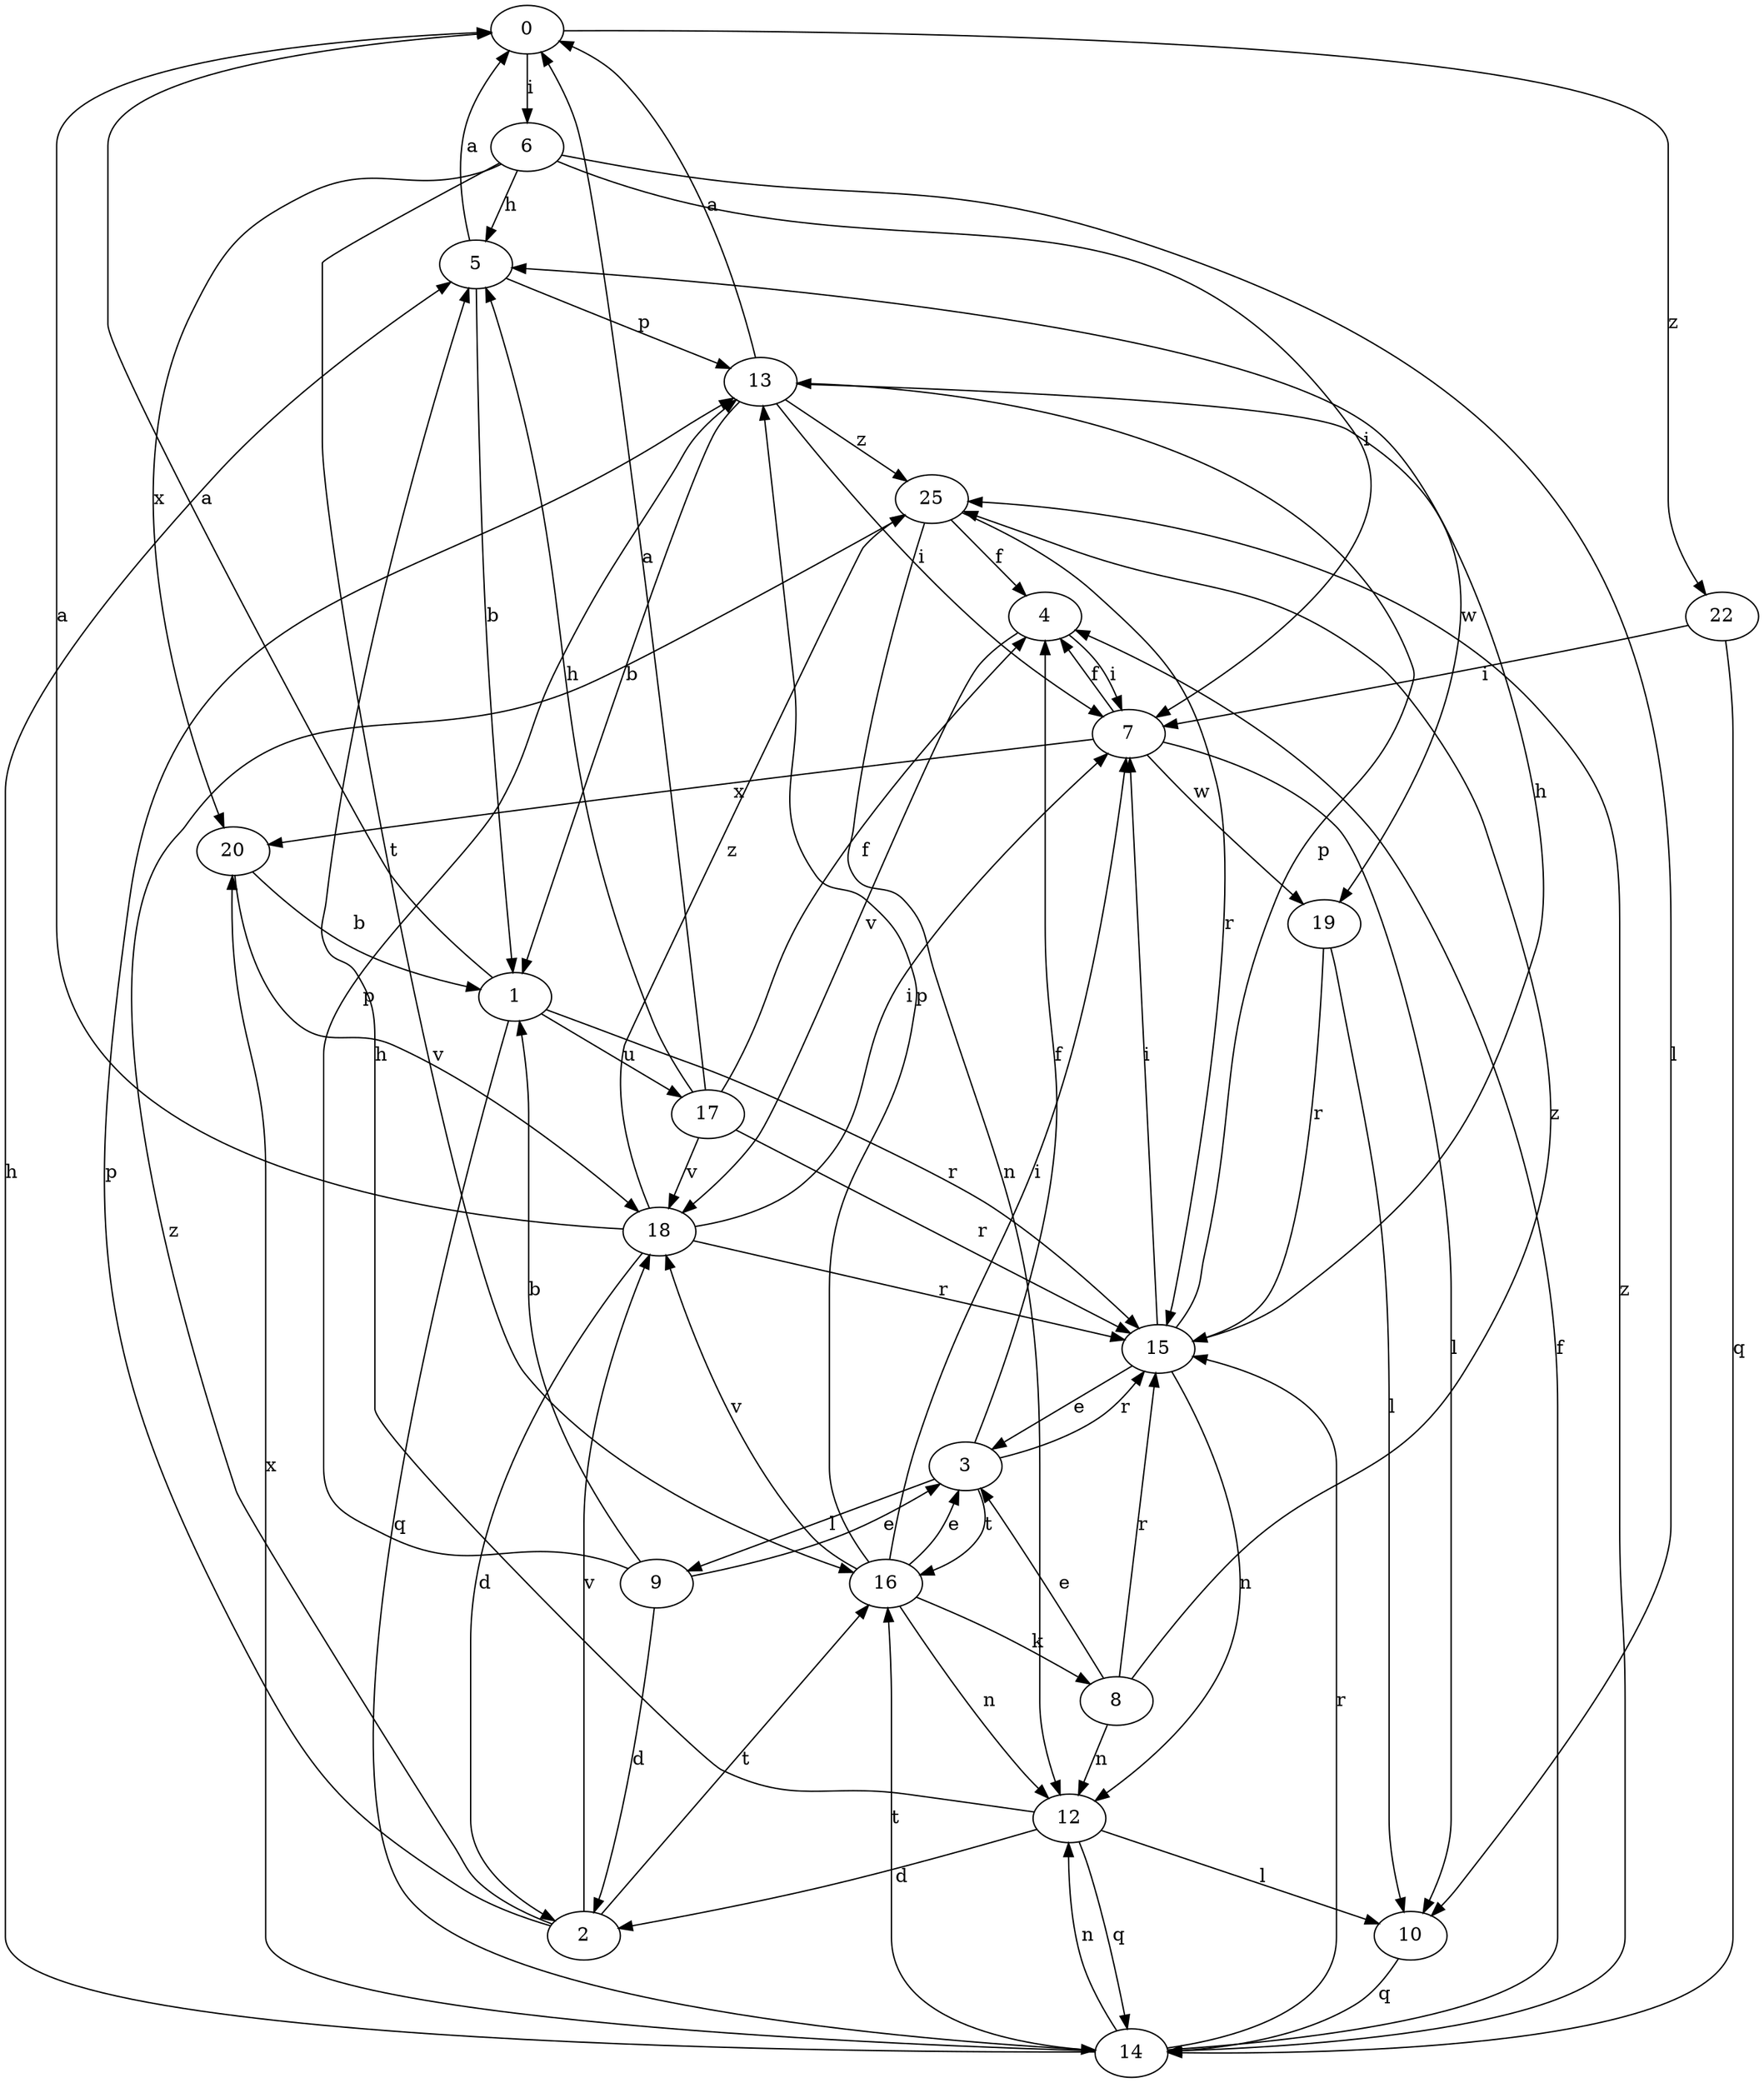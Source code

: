 strict digraph  {
0;
1;
2;
3;
4;
5;
6;
7;
8;
9;
10;
12;
13;
14;
15;
16;
17;
18;
19;
20;
22;
25;
0 -> 6  [label=i];
0 -> 22  [label=z];
1 -> 0  [label=a];
1 -> 14  [label=q];
1 -> 15  [label=r];
1 -> 17  [label=u];
2 -> 13  [label=p];
2 -> 16  [label=t];
2 -> 18  [label=v];
2 -> 25  [label=z];
3 -> 4  [label=f];
3 -> 9  [label=l];
3 -> 15  [label=r];
3 -> 16  [label=t];
4 -> 7  [label=i];
4 -> 18  [label=v];
5 -> 0  [label=a];
5 -> 1  [label=b];
5 -> 13  [label=p];
6 -> 5  [label=h];
6 -> 7  [label=i];
6 -> 10  [label=l];
6 -> 16  [label=t];
6 -> 20  [label=x];
7 -> 4  [label=f];
7 -> 10  [label=l];
7 -> 19  [label=w];
7 -> 20  [label=x];
8 -> 3  [label=e];
8 -> 12  [label=n];
8 -> 15  [label=r];
8 -> 25  [label=z];
9 -> 1  [label=b];
9 -> 2  [label=d];
9 -> 3  [label=e];
9 -> 13  [label=p];
10 -> 14  [label=q];
12 -> 2  [label=d];
12 -> 5  [label=h];
12 -> 10  [label=l];
12 -> 14  [label=q];
13 -> 0  [label=a];
13 -> 1  [label=b];
13 -> 7  [label=i];
13 -> 19  [label=w];
13 -> 25  [label=z];
14 -> 4  [label=f];
14 -> 5  [label=h];
14 -> 12  [label=n];
14 -> 15  [label=r];
14 -> 16  [label=t];
14 -> 20  [label=x];
14 -> 25  [label=z];
15 -> 3  [label=e];
15 -> 5  [label=h];
15 -> 7  [label=i];
15 -> 12  [label=n];
15 -> 13  [label=p];
16 -> 3  [label=e];
16 -> 7  [label=i];
16 -> 8  [label=k];
16 -> 12  [label=n];
16 -> 13  [label=p];
16 -> 18  [label=v];
17 -> 0  [label=a];
17 -> 4  [label=f];
17 -> 5  [label=h];
17 -> 15  [label=r];
17 -> 18  [label=v];
18 -> 0  [label=a];
18 -> 2  [label=d];
18 -> 7  [label=i];
18 -> 15  [label=r];
18 -> 25  [label=z];
19 -> 10  [label=l];
19 -> 15  [label=r];
20 -> 1  [label=b];
20 -> 18  [label=v];
22 -> 7  [label=i];
22 -> 14  [label=q];
25 -> 4  [label=f];
25 -> 12  [label=n];
25 -> 15  [label=r];
}
